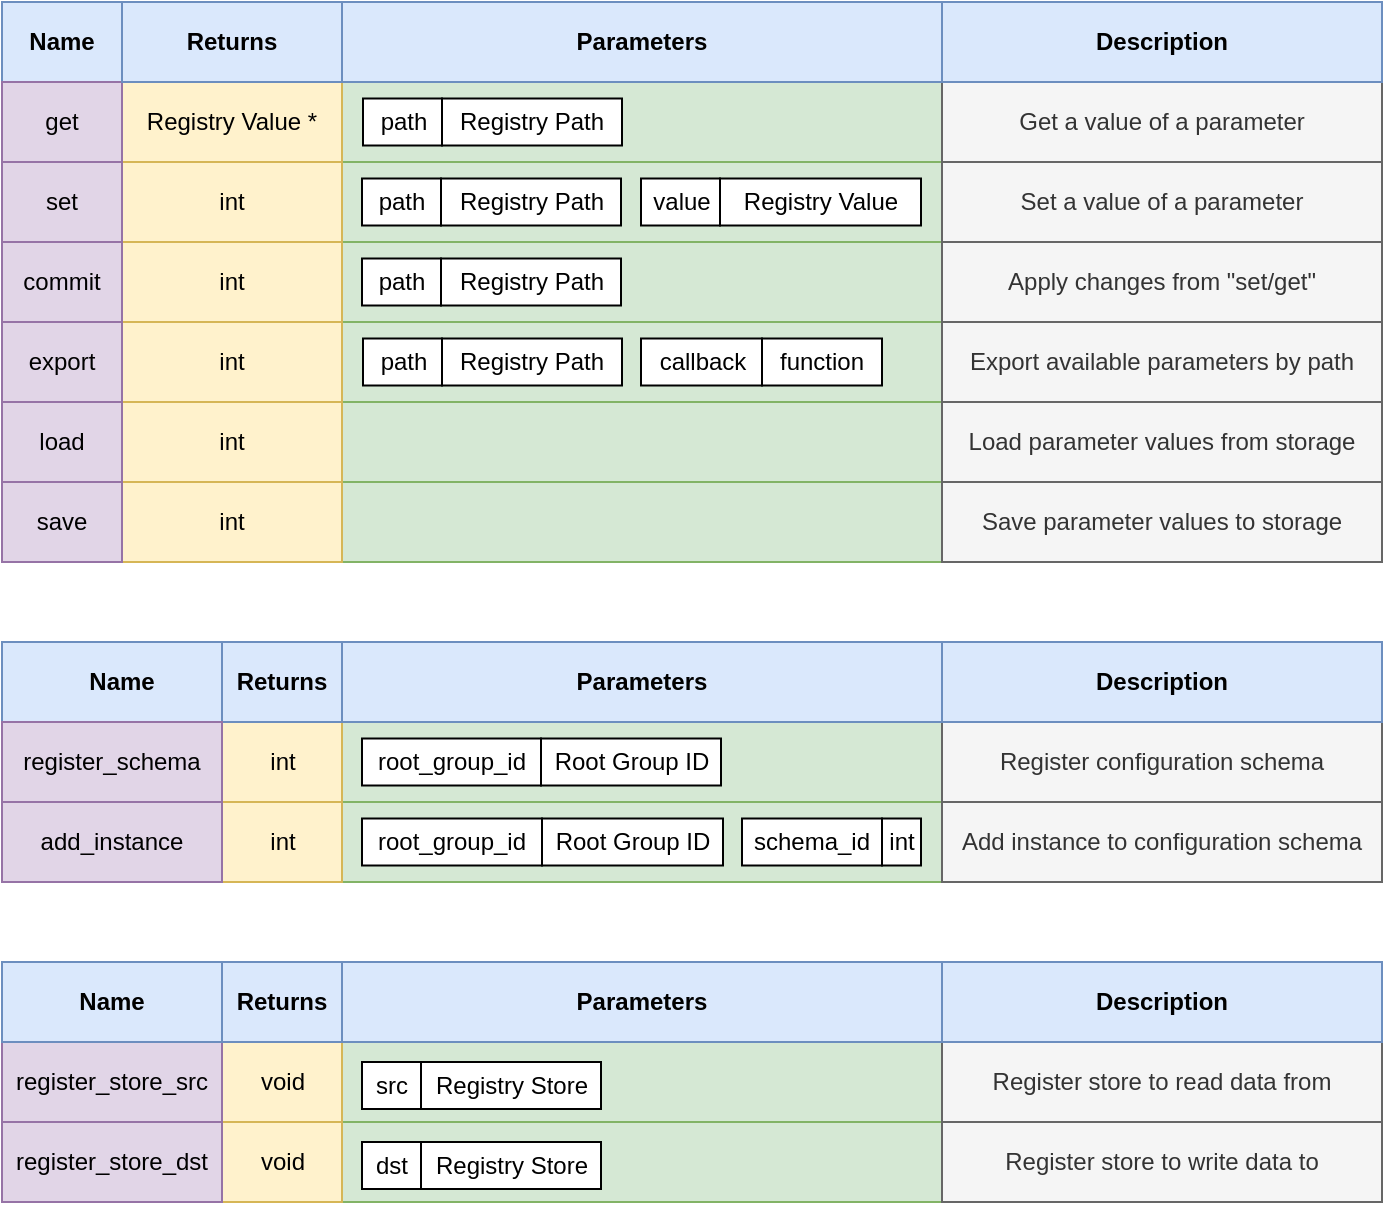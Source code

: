<mxfile>
    <diagram id="fjN8D4Odn0497USpxgly" name="Page-1">
        <mxGraphModel dx="527" dy="1609" grid="1" gridSize="10" guides="1" tooltips="1" connect="1" arrows="1" fold="1" page="1" pageScale="1" pageWidth="1169" pageHeight="827" background="#ffffff" math="0" shadow="0">
            <root>
                <mxCell id="0"/>
                <mxCell id="1" parent="0"/>
                <mxCell id="531" value="" style="rounded=0;whiteSpace=wrap;html=1;fillColor=#d5e8d4;strokeColor=#82b366;" parent="1" vertex="1">
                    <mxGeometry x="210" y="-440" width="300" height="40" as="geometry"/>
                </mxCell>
                <mxCell id="532" value="" style="rounded=0;whiteSpace=wrap;html=1;fillColor=#d5e8d4;strokeColor=#82b366;" parent="1" vertex="1">
                    <mxGeometry x="210" y="-400" width="300" height="40" as="geometry"/>
                </mxCell>
                <mxCell id="530" value="" style="rounded=0;whiteSpace=wrap;html=1;fillColor=#d5e8d4;strokeColor=#82b366;" parent="1" vertex="1">
                    <mxGeometry x="210" y="-240" width="300" height="40" as="geometry"/>
                </mxCell>
                <mxCell id="529" value="" style="rounded=0;whiteSpace=wrap;html=1;fillColor=#d5e8d4;strokeColor=#82b366;" parent="1" vertex="1">
                    <mxGeometry x="210" y="-280" width="300" height="40" as="geometry"/>
                </mxCell>
                <mxCell id="509" value="" style="rounded=0;whiteSpace=wrap;html=1;fillColor=#d5e8d4;strokeColor=#82b366;" parent="1" vertex="1">
                    <mxGeometry x="210" y="-640" width="300" height="40" as="geometry"/>
                </mxCell>
                <mxCell id="506" value="" style="rounded=0;whiteSpace=wrap;html=1;fillColor=#d5e8d4;strokeColor=#82b366;" parent="1" vertex="1">
                    <mxGeometry x="210" y="-720" width="300" height="40" as="geometry"/>
                </mxCell>
                <mxCell id="505" value="" style="rounded=0;whiteSpace=wrap;html=1;fillColor=#d5e8d4;strokeColor=#82b366;" parent="1" vertex="1">
                    <mxGeometry x="210" y="-760" width="300" height="40" as="geometry"/>
                </mxCell>
                <mxCell id="196" value="&lt;b&gt;Name&lt;/b&gt;" style="rounded=0;whiteSpace=wrap;html=1;align=center;fillColor=#dae8fc;strokeColor=#6c8ebf;" parent="1" vertex="1">
                    <mxGeometry x="40" y="-800" width="60" height="40" as="geometry"/>
                </mxCell>
                <mxCell id="404" value="Registry Value *" style="rounded=0;whiteSpace=wrap;html=1;fillColor=#fff2cc;strokeColor=#d6b656;" parent="1" vertex="1">
                    <mxGeometry x="100" y="-760" width="110" height="40" as="geometry"/>
                </mxCell>
                <mxCell id="405" value="int" style="rounded=0;whiteSpace=wrap;html=1;fillColor=#fff2cc;strokeColor=#d6b656;" parent="1" vertex="1">
                    <mxGeometry x="100" y="-720" width="110" height="40" as="geometry"/>
                </mxCell>
                <mxCell id="408" value="path" style="rounded=0;whiteSpace=wrap;html=1;" parent="1" vertex="1">
                    <mxGeometry x="220.5" y="-751.75" width="39.5" height="23.5" as="geometry"/>
                </mxCell>
                <mxCell id="411" value="Registry Path" style="rounded=0;whiteSpace=wrap;html=1;" parent="1" vertex="1">
                    <mxGeometry x="260" y="-751.75" width="90" height="23.5" as="geometry"/>
                </mxCell>
                <mxCell id="420" value="set" style="rounded=0;whiteSpace=wrap;html=1;fillColor=#e1d5e7;strokeColor=#9673a6;" parent="1" vertex="1">
                    <mxGeometry x="40" y="-720" width="60" height="40" as="geometry"/>
                </mxCell>
                <mxCell id="421" value="get" style="rounded=0;whiteSpace=wrap;html=1;fillColor=#e1d5e7;strokeColor=#9673a6;" parent="1" vertex="1">
                    <mxGeometry x="40" y="-760" width="60" height="40" as="geometry"/>
                </mxCell>
                <mxCell id="423" value="int" style="rounded=0;whiteSpace=wrap;html=1;fillColor=#fff2cc;strokeColor=#d6b656;" parent="1" vertex="1">
                    <mxGeometry x="100" y="-640" width="110" height="40" as="geometry"/>
                </mxCell>
                <mxCell id="438" value="export" style="rounded=0;whiteSpace=wrap;html=1;fillColor=#e1d5e7;strokeColor=#9673a6;" parent="1" vertex="1">
                    <mxGeometry x="40" y="-640" width="60" height="40" as="geometry"/>
                </mxCell>
                <mxCell id="467" value="path" style="rounded=0;whiteSpace=wrap;html=1;" parent="1" vertex="1">
                    <mxGeometry x="220" y="-711.75" width="39.5" height="23.5" as="geometry"/>
                </mxCell>
                <mxCell id="468" value="Registry Path" style="rounded=0;whiteSpace=wrap;html=1;" parent="1" vertex="1">
                    <mxGeometry x="259.5" y="-711.75" width="90" height="23.5" as="geometry"/>
                </mxCell>
                <mxCell id="469" value="value" style="rounded=0;whiteSpace=wrap;html=1;" parent="1" vertex="1">
                    <mxGeometry x="359.5" y="-711.75" width="39.5" height="23.5" as="geometry"/>
                </mxCell>
                <mxCell id="470" value="Registry Value" style="rounded=0;whiteSpace=wrap;html=1;" parent="1" vertex="1">
                    <mxGeometry x="399" y="-711.75" width="100.5" height="23.5" as="geometry"/>
                </mxCell>
                <mxCell id="471" value="path" style="rounded=0;whiteSpace=wrap;html=1;" parent="1" vertex="1">
                    <mxGeometry x="220.5" y="-631.75" width="39.5" height="23.5" as="geometry"/>
                </mxCell>
                <mxCell id="472" value="Registry Path" style="rounded=0;whiteSpace=wrap;html=1;" parent="1" vertex="1">
                    <mxGeometry x="260" y="-631.75" width="90" height="23.5" as="geometry"/>
                </mxCell>
                <mxCell id="473" value="callback" style="rounded=0;whiteSpace=wrap;html=1;" parent="1" vertex="1">
                    <mxGeometry x="359.5" y="-631.75" width="60.5" height="23.5" as="geometry"/>
                </mxCell>
                <mxCell id="474" value="function" style="rounded=0;whiteSpace=wrap;html=1;" parent="1" vertex="1">
                    <mxGeometry x="420" y="-631.75" width="60" height="23.5" as="geometry"/>
                </mxCell>
                <mxCell id="476" value="int" style="rounded=0;whiteSpace=wrap;html=1;fillColor=#fff2cc;strokeColor=#d6b656;" parent="1" vertex="1">
                    <mxGeometry x="149.5" y="-440" width="60.5" height="40" as="geometry"/>
                </mxCell>
                <mxCell id="477" value="int" style="rounded=0;whiteSpace=wrap;html=1;fillColor=#fff2cc;strokeColor=#d6b656;" parent="1" vertex="1">
                    <mxGeometry x="149.5" y="-400" width="60.5" height="40" as="geometry"/>
                </mxCell>
                <mxCell id="480" value="root_group_id" style="rounded=0;whiteSpace=wrap;html=1;" parent="1" vertex="1">
                    <mxGeometry x="220" y="-431.75" width="89.5" height="23.5" as="geometry"/>
                </mxCell>
                <mxCell id="481" value="Root Group ID" style="rounded=0;whiteSpace=wrap;html=1;" parent="1" vertex="1">
                    <mxGeometry x="309.5" y="-431.75" width="90" height="23.5" as="geometry"/>
                </mxCell>
                <mxCell id="484" value="void" style="rounded=0;whiteSpace=wrap;html=1;fillColor=#fff2cc;strokeColor=#d6b656;" parent="1" vertex="1">
                    <mxGeometry x="149.5" y="-280" width="60.5" height="40" as="geometry"/>
                </mxCell>
                <mxCell id="485" value="void" style="rounded=0;whiteSpace=wrap;html=1;fillColor=#fff2cc;strokeColor=#d6b656;" parent="1" vertex="1">
                    <mxGeometry x="149.5" y="-240" width="60.5" height="40" as="geometry"/>
                </mxCell>
                <mxCell id="488" value="src" style="rounded=0;whiteSpace=wrap;html=1;" parent="1" vertex="1">
                    <mxGeometry x="220" y="-270" width="29.5" height="23.5" as="geometry"/>
                </mxCell>
                <mxCell id="489" value="Registry Store" style="rounded=0;whiteSpace=wrap;html=1;" parent="1" vertex="1">
                    <mxGeometry x="249.5" y="-270" width="90" height="23.5" as="geometry"/>
                </mxCell>
                <mxCell id="490" value="register_store_dst" style="rounded=0;whiteSpace=wrap;html=1;fillColor=#e1d5e7;strokeColor=#9673a6;" parent="1" vertex="1">
                    <mxGeometry x="40" y="-240" width="110" height="40" as="geometry"/>
                </mxCell>
                <mxCell id="491" value="register_store_src" style="rounded=0;whiteSpace=wrap;html=1;fillColor=#e1d5e7;strokeColor=#9673a6;" parent="1" vertex="1">
                    <mxGeometry x="40" y="-280" width="110" height="40" as="geometry"/>
                </mxCell>
                <mxCell id="492" value="root_group_id" style="rounded=0;whiteSpace=wrap;html=1;" parent="1" vertex="1">
                    <mxGeometry x="220" y="-391.75" width="90" height="23.5" as="geometry"/>
                </mxCell>
                <mxCell id="493" value="Root Group ID" style="rounded=0;whiteSpace=wrap;html=1;" parent="1" vertex="1">
                    <mxGeometry x="310" y="-391.75" width="90.5" height="23.5" as="geometry"/>
                </mxCell>
                <mxCell id="494" value="schema_id" style="rounded=0;whiteSpace=wrap;html=1;" parent="1" vertex="1">
                    <mxGeometry x="410" y="-391.75" width="70" height="23.5" as="geometry"/>
                </mxCell>
                <mxCell id="495" value="int" style="rounded=0;whiteSpace=wrap;html=1;" parent="1" vertex="1">
                    <mxGeometry x="480" y="-391.75" width="19.5" height="23.5" as="geometry"/>
                </mxCell>
                <mxCell id="496" value="dst" style="rounded=0;whiteSpace=wrap;html=1;" parent="1" vertex="1">
                    <mxGeometry x="220" y="-230" width="29.5" height="23.5" as="geometry"/>
                </mxCell>
                <mxCell id="497" value="Registry Store" style="rounded=0;whiteSpace=wrap;html=1;" parent="1" vertex="1">
                    <mxGeometry x="249.5" y="-230" width="90" height="23.5" as="geometry"/>
                </mxCell>
                <mxCell id="501" value="&lt;b&gt;Parameters&lt;/b&gt;" style="rounded=0;whiteSpace=wrap;html=1;align=center;fillColor=#dae8fc;strokeColor=#6c8ebf;" parent="1" vertex="1">
                    <mxGeometry x="210" y="-800" width="300" height="40" as="geometry"/>
                </mxCell>
                <mxCell id="502" value="&lt;b&gt;Returns&lt;/b&gt;" style="rounded=0;whiteSpace=wrap;html=1;align=center;fillColor=#dae8fc;strokeColor=#6c8ebf;" parent="1" vertex="1">
                    <mxGeometry x="100" y="-800" width="110" height="40" as="geometry"/>
                </mxCell>
                <mxCell id="508" value="" style="rounded=0;whiteSpace=wrap;html=1;fillColor=#d5e8d4;strokeColor=#82b366;" parent="1" vertex="1">
                    <mxGeometry x="210" y="-680" width="300" height="40" as="geometry"/>
                </mxCell>
                <mxCell id="512" value="" style="rounded=0;whiteSpace=wrap;html=1;fillColor=#d5e8d4;strokeColor=#82b366;" parent="1" vertex="1">
                    <mxGeometry x="210" y="-600" width="300" height="40" as="geometry"/>
                </mxCell>
                <mxCell id="513" value="" style="rounded=0;whiteSpace=wrap;html=1;fillColor=#d5e8d4;strokeColor=#82b366;" parent="1" vertex="1">
                    <mxGeometry x="210" y="-560" width="300" height="40" as="geometry"/>
                </mxCell>
                <mxCell id="514" value="Get a value of a parameter" style="rounded=0;whiteSpace=wrap;html=1;fillColor=#f5f5f5;strokeColor=#666666;fontColor=#333333;" parent="1" vertex="1">
                    <mxGeometry x="510" y="-760" width="220" height="40" as="geometry"/>
                </mxCell>
                <mxCell id="515" value="Set a value of a parameter" style="rounded=0;whiteSpace=wrap;html=1;fillColor=#f5f5f5;strokeColor=#666666;fontColor=#333333;" parent="1" vertex="1">
                    <mxGeometry x="510" y="-720" width="220" height="40" as="geometry"/>
                </mxCell>
                <mxCell id="516" value="Apply changes from &quot;set/get&quot;" style="rounded=0;whiteSpace=wrap;html=1;fillColor=#f5f5f5;strokeColor=#666666;fontColor=#333333;" parent="1" vertex="1">
                    <mxGeometry x="510" y="-680" width="220" height="40" as="geometry"/>
                </mxCell>
                <mxCell id="517" value="Export available parameters by path" style="rounded=0;whiteSpace=wrap;html=1;fillColor=#f5f5f5;strokeColor=#666666;fontColor=#333333;" parent="1" vertex="1">
                    <mxGeometry x="510" y="-640" width="220" height="40" as="geometry"/>
                </mxCell>
                <mxCell id="518" value="Load parameter values from storage" style="rounded=0;whiteSpace=wrap;html=1;fillColor=#f5f5f5;strokeColor=#666666;fontColor=#333333;" parent="1" vertex="1">
                    <mxGeometry x="510" y="-600" width="220" height="40" as="geometry"/>
                </mxCell>
                <mxCell id="519" value="Save parameter values to storage" style="rounded=0;whiteSpace=wrap;html=1;fillColor=#f5f5f5;strokeColor=#666666;fontColor=#333333;" parent="1" vertex="1">
                    <mxGeometry x="510" y="-560" width="220" height="40" as="geometry"/>
                </mxCell>
                <mxCell id="520" value="&lt;b&gt;Name&lt;/b&gt;" style="rounded=0;whiteSpace=wrap;html=1;align=center;fillColor=#dae8fc;strokeColor=#6c8ebf;" parent="1" vertex="1">
                    <mxGeometry x="40" y="-480" width="120" height="40" as="geometry"/>
                </mxCell>
                <mxCell id="521" value="&lt;b&gt;Parameters&lt;/b&gt;" style="rounded=0;whiteSpace=wrap;html=1;align=center;fillColor=#dae8fc;strokeColor=#6c8ebf;" parent="1" vertex="1">
                    <mxGeometry x="210" y="-480" width="300" height="40" as="geometry"/>
                </mxCell>
                <mxCell id="522" value="&lt;b&gt;Returns&lt;/b&gt;" style="rounded=0;whiteSpace=wrap;html=1;align=center;fillColor=#dae8fc;strokeColor=#6c8ebf;" parent="1" vertex="1">
                    <mxGeometry x="150" y="-480" width="60" height="40" as="geometry"/>
                </mxCell>
                <mxCell id="524" value="&lt;b&gt;Name&lt;/b&gt;" style="rounded=0;whiteSpace=wrap;html=1;align=center;fillColor=#dae8fc;strokeColor=#6c8ebf;" parent="1" vertex="1">
                    <mxGeometry x="40" y="-320" width="110" height="40" as="geometry"/>
                </mxCell>
                <mxCell id="525" value="&lt;b&gt;Parameters&lt;/b&gt;" style="rounded=0;whiteSpace=wrap;html=1;align=center;fillColor=#dae8fc;strokeColor=#6c8ebf;" parent="1" vertex="1">
                    <mxGeometry x="210" y="-320" width="300" height="40" as="geometry"/>
                </mxCell>
                <mxCell id="526" value="&lt;b&gt;Returns&lt;/b&gt;" style="rounded=0;whiteSpace=wrap;html=1;align=center;fillColor=#dae8fc;strokeColor=#6c8ebf;" parent="1" vertex="1">
                    <mxGeometry x="150" y="-320" width="60" height="40" as="geometry"/>
                </mxCell>
                <mxCell id="482" value="add_instance" style="rounded=0;whiteSpace=wrap;html=1;fillColor=#e1d5e7;strokeColor=#9673a6;" parent="1" vertex="1">
                    <mxGeometry x="40" y="-400" width="110" height="40" as="geometry"/>
                </mxCell>
                <mxCell id="483" value="register_schema" style="rounded=0;whiteSpace=wrap;html=1;fillColor=#e1d5e7;strokeColor=#9673a6;" parent="1" vertex="1">
                    <mxGeometry x="40" y="-440" width="110" height="40" as="geometry"/>
                </mxCell>
                <mxCell id="422" value="int" style="rounded=0;whiteSpace=wrap;html=1;fillColor=#fff2cc;strokeColor=#d6b656;" parent="1" vertex="1">
                    <mxGeometry x="100" y="-680" width="110" height="40" as="geometry"/>
                </mxCell>
                <mxCell id="439" value="commit" style="rounded=0;whiteSpace=wrap;html=1;fillColor=#e1d5e7;strokeColor=#9673a6;" parent="1" vertex="1">
                    <mxGeometry x="40" y="-680" width="60" height="40" as="geometry"/>
                </mxCell>
                <mxCell id="534" value="Register configuration schema" style="rounded=0;whiteSpace=wrap;html=1;fillColor=#f5f5f5;strokeColor=#666666;fontColor=#333333;" parent="1" vertex="1">
                    <mxGeometry x="510" y="-440" width="220" height="40" as="geometry"/>
                </mxCell>
                <mxCell id="535" value="Add instance to configuration schema" style="rounded=0;whiteSpace=wrap;html=1;fillColor=#f5f5f5;strokeColor=#666666;fontColor=#333333;" parent="1" vertex="1">
                    <mxGeometry x="510" y="-400" width="220" height="40" as="geometry"/>
                </mxCell>
                <mxCell id="536" value="Register store to write data to" style="rounded=0;whiteSpace=wrap;html=1;fillColor=#f5f5f5;strokeColor=#666666;fontColor=#333333;" parent="1" vertex="1">
                    <mxGeometry x="510" y="-240" width="220" height="40" as="geometry"/>
                </mxCell>
                <mxCell id="537" value="Register store to read data from" style="rounded=0;whiteSpace=wrap;html=1;fillColor=#f5f5f5;strokeColor=#666666;fontColor=#333333;" parent="1" vertex="1">
                    <mxGeometry x="510" y="-280" width="220" height="40" as="geometry"/>
                </mxCell>
                <mxCell id="440" value="int" style="rounded=0;whiteSpace=wrap;html=1;fillColor=#fff2cc;strokeColor=#d6b656;" parent="1" vertex="1">
                    <mxGeometry x="100" y="-600" width="110" height="40" as="geometry"/>
                </mxCell>
                <mxCell id="441" value="int" style="rounded=0;whiteSpace=wrap;html=1;fillColor=#fff2cc;strokeColor=#d6b656;" parent="1" vertex="1">
                    <mxGeometry x="100" y="-560" width="110" height="40" as="geometry"/>
                </mxCell>
                <mxCell id="456" value="save" style="rounded=0;whiteSpace=wrap;html=1;fillColor=#e1d5e7;strokeColor=#9673a6;" parent="1" vertex="1">
                    <mxGeometry x="40" y="-560" width="60" height="40" as="geometry"/>
                </mxCell>
                <mxCell id="457" value="load" style="rounded=0;whiteSpace=wrap;html=1;fillColor=#e1d5e7;strokeColor=#9673a6;" parent="1" vertex="1">
                    <mxGeometry x="40" y="-600" width="60" height="40" as="geometry"/>
                </mxCell>
                <mxCell id="523" value="&lt;b&gt;Description&lt;/b&gt;" style="rounded=0;whiteSpace=wrap;html=1;align=center;fillColor=#dae8fc;strokeColor=#6c8ebf;" parent="1" vertex="1">
                    <mxGeometry x="510" y="-480" width="220" height="40" as="geometry"/>
                </mxCell>
                <mxCell id="527" value="&lt;b&gt;Description&lt;/b&gt;" style="rounded=0;whiteSpace=wrap;html=1;align=center;fillColor=#dae8fc;strokeColor=#6c8ebf;" parent="1" vertex="1">
                    <mxGeometry x="510" y="-320" width="220" height="40" as="geometry"/>
                </mxCell>
                <mxCell id="503" value="&lt;b&gt;Description&lt;/b&gt;" style="rounded=0;whiteSpace=wrap;html=1;align=center;fillColor=#dae8fc;strokeColor=#6c8ebf;" parent="1" vertex="1">
                    <mxGeometry x="510" y="-800" width="220" height="40" as="geometry"/>
                </mxCell>
                <mxCell id="538" value="path" style="rounded=0;whiteSpace=wrap;html=1;" vertex="1" parent="1">
                    <mxGeometry x="220" y="-671.75" width="39.5" height="23.5" as="geometry"/>
                </mxCell>
                <mxCell id="539" value="Registry Path" style="rounded=0;whiteSpace=wrap;html=1;" vertex="1" parent="1">
                    <mxGeometry x="259.5" y="-671.75" width="90" height="23.5" as="geometry"/>
                </mxCell>
            </root>
        </mxGraphModel>
    </diagram>
</mxfile>